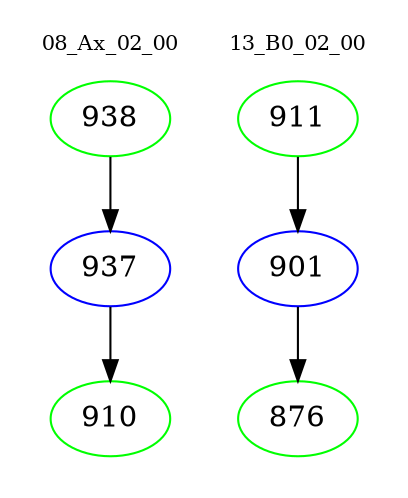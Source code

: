digraph{
subgraph cluster_0 {
color = white
label = "08_Ax_02_00";
fontsize=10;
T0_938 [label="938", color="green"]
T0_938 -> T0_937 [color="black"]
T0_937 [label="937", color="blue"]
T0_937 -> T0_910 [color="black"]
T0_910 [label="910", color="green"]
}
subgraph cluster_1 {
color = white
label = "13_B0_02_00";
fontsize=10;
T1_911 [label="911", color="green"]
T1_911 -> T1_901 [color="black"]
T1_901 [label="901", color="blue"]
T1_901 -> T1_876 [color="black"]
T1_876 [label="876", color="green"]
}
}
